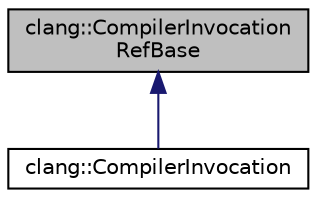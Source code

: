 digraph "clang::CompilerInvocationRefBase"
{
 // LATEX_PDF_SIZE
  bgcolor="transparent";
  edge [fontname="Helvetica",fontsize="10",labelfontname="Helvetica",labelfontsize="10"];
  node [fontname="Helvetica",fontsize="10",shape=record];
  Node1 [label="clang::CompilerInvocation\lRefBase",height=0.2,width=0.4,color="black", fillcolor="grey75", style="filled", fontcolor="black",tooltip="The base class of CompilerInvocation with reference semantics."];
  Node1 -> Node2 [dir="back",color="midnightblue",fontsize="10",style="solid",fontname="Helvetica"];
  Node2 [label="clang::CompilerInvocation",height=0.2,width=0.4,color="black",URL="$classclang_1_1CompilerInvocation.html",tooltip="Helper class for holding the data necessary to invoke the compiler."];
}
